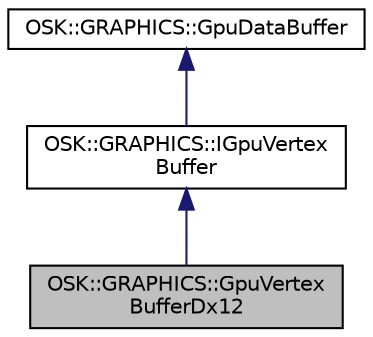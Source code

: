 digraph "OSK::GRAPHICS::GpuVertexBufferDx12"
{
 // LATEX_PDF_SIZE
  edge [fontname="Helvetica",fontsize="10",labelfontname="Helvetica",labelfontsize="10"];
  node [fontname="Helvetica",fontsize="10",shape=record];
  Node1 [label="OSK::GRAPHICS::GpuVertex\lBufferDx12",height=0.2,width=0.4,color="black", fillcolor="grey75", style="filled", fontcolor="black",tooltip=" "];
  Node2 -> Node1 [dir="back",color="midnightblue",fontsize="10",style="solid"];
  Node2 [label="OSK::GRAPHICS::IGpuVertex\lBuffer",height=0.2,width=0.4,color="black", fillcolor="white", style="filled",URL="$class_o_s_k_1_1_g_r_a_p_h_i_c_s_1_1_i_gpu_vertex_buffer.html",tooltip="Un vertex buffer es un buffer de memoria en la GPU que almacena los vértices de un modelo 3D o un spr..."];
  Node3 -> Node2 [dir="back",color="midnightblue",fontsize="10",style="solid"];
  Node3 [label="OSK::GRAPHICS::GpuDataBuffer",height=0.2,width=0.4,color="black", fillcolor="white", style="filled",URL="$class_o_s_k_1_1_g_r_a_p_h_i_c_s_1_1_gpu_data_buffer.html",tooltip="Representa un buffer genérico en la GPU."];
}
